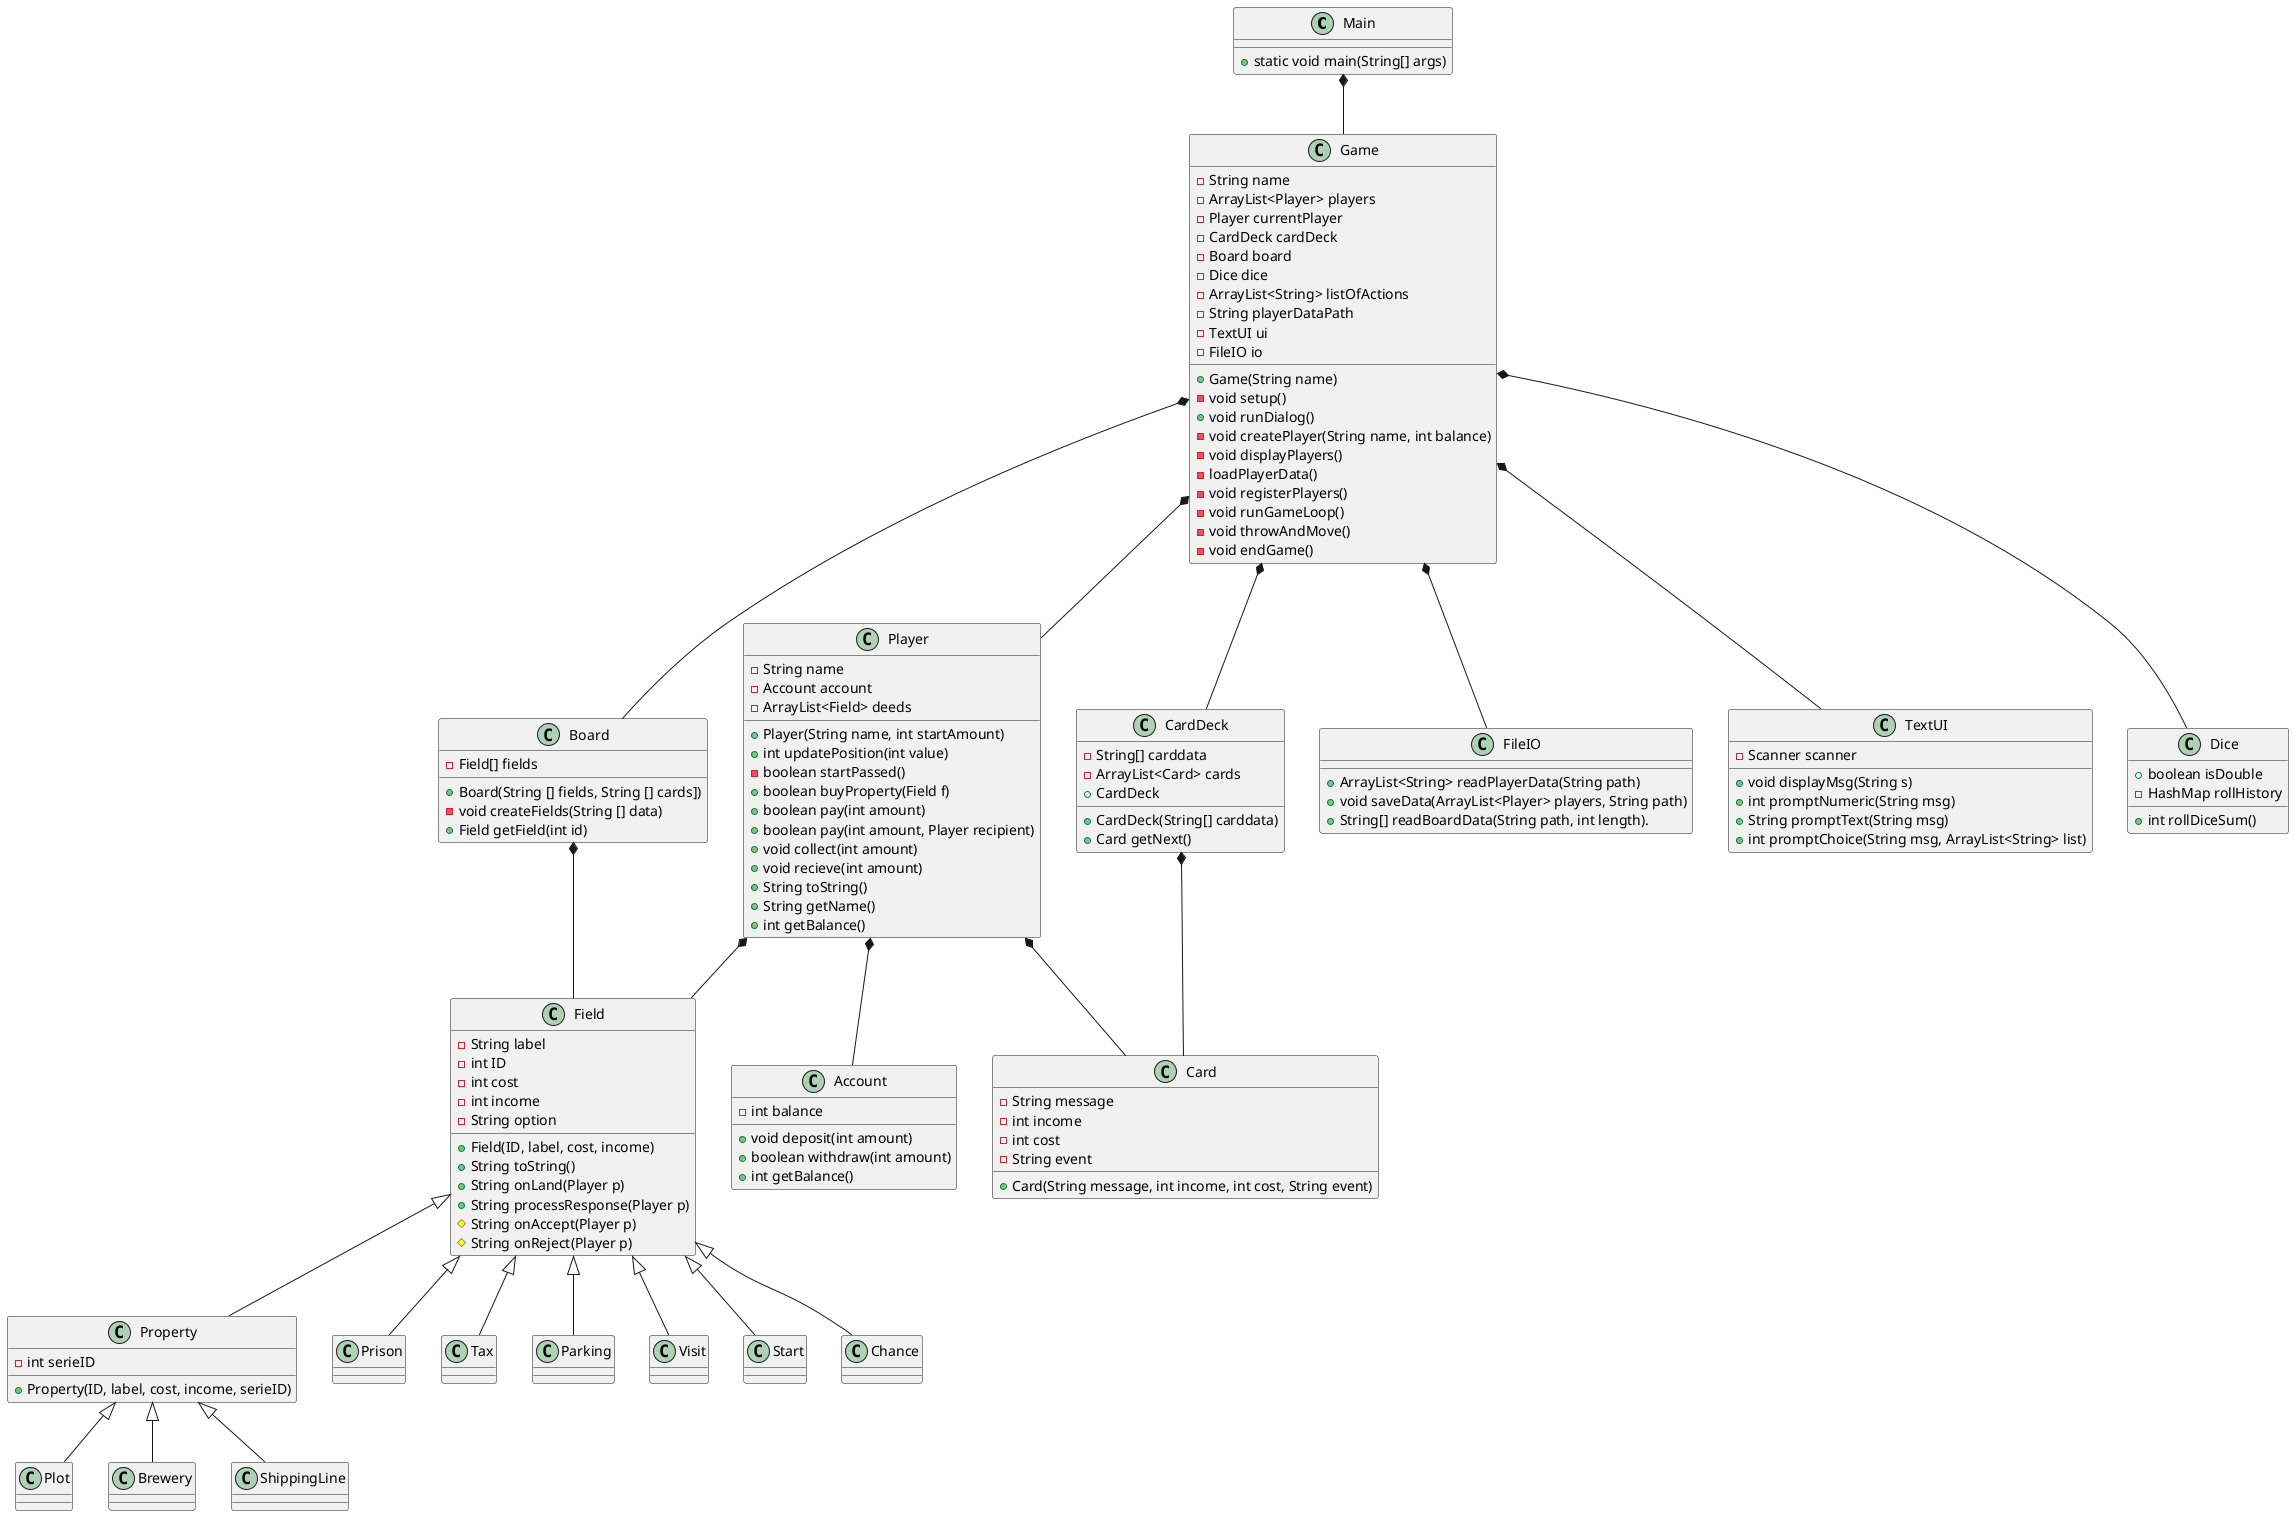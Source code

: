 @startuml
class Main{
+ static void main(String[] args)
}

class Property
{
    - int serieID
    + Property(ID, label, cost, income, serieID)
}

class Plot
{

}

class Brewery
{

}



class ShippingLine
{

}

class Prison
{

}

class Tax
{

}

class Parking
{

}

class Visit
{

}

class Start
{

}

class Chance
{

}

class Game{
 - String name
 - ArrayList<Player> players
 - Player currentPlayer
 - CardDeck cardDeck
 - Board board
 - Dice dice
 'utilities
  - ArrayList<String> listOfActions
  - String playerDataPath
  - TextUI ui
  - FileIO io
  'Contructor
 + Game(String name)
 'Methods
 - void setup()
 + void runDialog()
 - void createPlayer(String name, int balance)
 - void displayPlayers()
  - loadPlayerData()
 - void registerPlayers()
 - void runGameLoop()
 - void throwAndMove()
 - void endGame()

}

class Player{
- String name
- Account account
- ArrayList<Field> deeds
+ Player(String name, int startAmount)
+ int updatePosition(int value)
- boolean startPassed()
+ boolean buyProperty(Field f)
+ boolean pay(int amount)
+ boolean pay(int amount, Player recipient)
+ void collect(int amount)
+ void recieve(int amount)
+ String toString()
+ String getName()
+ int getBalance()
}
class Account{
- int balance
+ void deposit(int amount)
+ boolean withdraw(int amount)
+ int getBalance()
}

class FileIO{
+ ArrayList<String> readPlayerData(String path)
+ void saveData(ArrayList<Player> players, String path)
+ String[] readBoardData(String path, int length).
}

class TextUI{
- Scanner scanner
+ void displayMsg(String s)
+ int promptNumeric(String msg)
+ String promptText(String msg)
+ int promptChoice(String msg, ArrayList<String> list)
}

class Field{
- String label
 - int ID
 - int cost
 - int income
 - String option
 + Field(ID, label, cost, income)
 + String toString()
 + String onLand(Player p)
 + String processResponse(Player p)
 # String onAccept(Player p)
 # String onReject(Player p)
}
class Board{
 - Field[] fields
 + Board(String [] fields, String [] cards])
 - void createFields(String [] data)
 + Field getField(int id)
}

class CardDeck {
- String[] carddata
- ArrayList<Card> cards
+ CardDeck
+ CardDeck(String[] carddata)
+ Card getNext()
}
class Card{
-String message
-int income
-int cost
-String event
+Card(String message, int income, int cost, String event)
}

class Dice{
 +boolean isDouble
 -HashMap rollHistory
 +int rollDiceSum()
 }

Game *-- TextUI
Main *-- Game
Game *-- Player
Game *-- FileIO
Player *-- Account
Game *-- Board
Board *-- Field
Game *-- CardDeck
CardDeck *-- Card
Game *-- Dice
Player *-- Card
Player *-- Field
Field <|-- Property
Property <|-- Brewery
Property <|-- ShippingLine
Property <|-- Plot
Field <|-- Prison
Field <|-- Tax
Field <|-- Parking
Field <|-- Visit
Field <|-- Start
Field <|-- Chance



@enduml